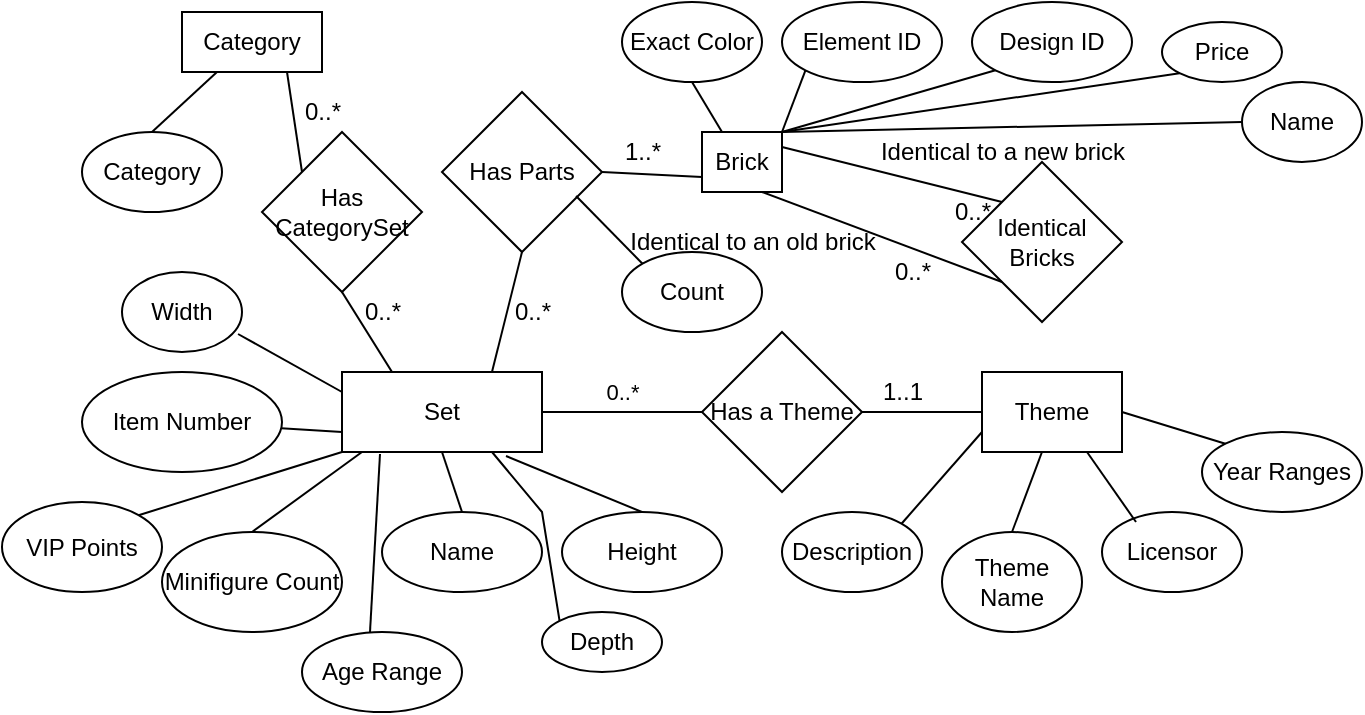 <mxfile version="15.5.4" type="github"><diagram id="MXnrEwjlXzX5m4s42iWp" name="Page-1"><mxGraphModel dx="1186" dy="812" grid="1" gridSize="10" guides="1" tooltips="1" connect="1" arrows="1" fold="1" page="1" pageScale="1" pageWidth="1169" pageHeight="827" math="0" shadow="0"><root><mxCell id="0"/><mxCell id="1" parent="0"/><mxCell id="J2T7A6oezTEe5UaV14du-42" value="Set" style="rounded=0;whiteSpace=wrap;html=1;" parent="1" vertex="1"><mxGeometry x="240" y="400" width="100" height="40" as="geometry"/></mxCell><mxCell id="J2T7A6oezTEe5UaV14du-43" value="Item Number" style="ellipse;whiteSpace=wrap;html=1;" parent="1" vertex="1"><mxGeometry x="110" y="400" width="100" height="50" as="geometry"/></mxCell><mxCell id="J2T7A6oezTEe5UaV14du-44" value="" style="endArrow=none;html=1;rounded=0;entryX=0;entryY=0.75;entryDx=0;entryDy=0;" parent="1" source="J2T7A6oezTEe5UaV14du-43" target="J2T7A6oezTEe5UaV14du-42" edge="1"><mxGeometry width="50" height="50" relative="1" as="geometry"><mxPoint x="240" y="500" as="sourcePoint"/><mxPoint x="290" y="450" as="targetPoint"/></mxGeometry></mxCell><mxCell id="J2T7A6oezTEe5UaV14du-45" value="Minifigure Count" style="ellipse;whiteSpace=wrap;html=1;" parent="1" vertex="1"><mxGeometry x="150" y="480" width="90" height="50" as="geometry"/></mxCell><mxCell id="J2T7A6oezTEe5UaV14du-47" value="" style="endArrow=none;html=1;rounded=0;exitX=0.5;exitY=0;exitDx=0;exitDy=0;" parent="1" source="J2T7A6oezTEe5UaV14du-45" edge="1"><mxGeometry width="50" height="50" relative="1" as="geometry"><mxPoint x="200" y="500" as="sourcePoint"/><mxPoint x="250" y="440" as="targetPoint"/></mxGeometry></mxCell><mxCell id="J2T7A6oezTEe5UaV14du-48" value="Name" style="ellipse;whiteSpace=wrap;html=1;" parent="1" vertex="1"><mxGeometry x="260" y="470" width="80" height="40" as="geometry"/></mxCell><mxCell id="J2T7A6oezTEe5UaV14du-49" value="" style="endArrow=none;html=1;rounded=0;entryX=0.5;entryY=1;entryDx=0;entryDy=0;exitX=0.5;exitY=0;exitDx=0;exitDy=0;" parent="1" source="J2T7A6oezTEe5UaV14du-48" target="J2T7A6oezTEe5UaV14du-42" edge="1"><mxGeometry width="50" height="50" relative="1" as="geometry"><mxPoint x="260" y="490" as="sourcePoint"/><mxPoint x="310" y="440" as="targetPoint"/></mxGeometry></mxCell><mxCell id="J2T7A6oezTEe5UaV14du-50" value="Height" style="ellipse;whiteSpace=wrap;html=1;" parent="1" vertex="1"><mxGeometry x="350" y="470" width="80" height="40" as="geometry"/></mxCell><mxCell id="J2T7A6oezTEe5UaV14du-51" value="" style="endArrow=none;html=1;rounded=0;entryX=0.82;entryY=1.05;entryDx=0;entryDy=0;entryPerimeter=0;exitX=0.5;exitY=0;exitDx=0;exitDy=0;" parent="1" source="J2T7A6oezTEe5UaV14du-50" target="J2T7A6oezTEe5UaV14du-42" edge="1"><mxGeometry width="50" height="50" relative="1" as="geometry"><mxPoint x="370" y="470" as="sourcePoint"/><mxPoint x="420" y="420" as="targetPoint"/></mxGeometry></mxCell><mxCell id="J2T7A6oezTEe5UaV14du-52" value="Age Range" style="ellipse;whiteSpace=wrap;html=1;" parent="1" vertex="1"><mxGeometry x="220" y="530" width="80" height="40" as="geometry"/></mxCell><mxCell id="J2T7A6oezTEe5UaV14du-53" value="" style="endArrow=none;html=1;rounded=0;entryX=0.19;entryY=1.025;entryDx=0;entryDy=0;entryPerimeter=0;exitX=0.425;exitY=0;exitDx=0;exitDy=0;exitPerimeter=0;" parent="1" source="J2T7A6oezTEe5UaV14du-52" target="J2T7A6oezTEe5UaV14du-42" edge="1"><mxGeometry width="50" height="50" relative="1" as="geometry"><mxPoint x="230" y="530" as="sourcePoint"/><mxPoint x="280" y="480" as="targetPoint"/></mxGeometry></mxCell><mxCell id="J2T7A6oezTEe5UaV14du-54" value="Depth" style="ellipse;whiteSpace=wrap;html=1;" parent="1" vertex="1"><mxGeometry x="340" y="520" width="60" height="30" as="geometry"/></mxCell><mxCell id="J2T7A6oezTEe5UaV14du-55" value="" style="endArrow=none;html=1;rounded=0;entryX=0.75;entryY=1;entryDx=0;entryDy=0;exitX=0;exitY=0;exitDx=0;exitDy=0;" parent="1" source="J2T7A6oezTEe5UaV14du-54" target="J2T7A6oezTEe5UaV14du-42" edge="1"><mxGeometry width="50" height="50" relative="1" as="geometry"><mxPoint x="340" y="530" as="sourcePoint"/><mxPoint x="390" y="480" as="targetPoint"/><Array as="points"><mxPoint x="340" y="470"/></Array></mxGeometry></mxCell><mxCell id="J2T7A6oezTEe5UaV14du-56" value="VIP Points" style="ellipse;whiteSpace=wrap;html=1;" parent="1" vertex="1"><mxGeometry x="70" y="465" width="80" height="45" as="geometry"/></mxCell><mxCell id="J2T7A6oezTEe5UaV14du-57" value="" style="endArrow=none;html=1;rounded=0;entryX=0;entryY=1;entryDx=0;entryDy=0;exitX=1;exitY=0;exitDx=0;exitDy=0;" parent="1" source="J2T7A6oezTEe5UaV14du-56" target="J2T7A6oezTEe5UaV14du-42" edge="1"><mxGeometry width="50" height="50" relative="1" as="geometry"><mxPoint x="140" y="480" as="sourcePoint"/><mxPoint x="170" y="460" as="targetPoint"/></mxGeometry></mxCell><mxCell id="J2T7A6oezTEe5UaV14du-58" value="Has a Theme" style="rhombus;whiteSpace=wrap;html=1;" parent="1" vertex="1"><mxGeometry x="420" y="380" width="80" height="80" as="geometry"/></mxCell><mxCell id="J2T7A6oezTEe5UaV14du-59" value="" style="endArrow=none;html=1;rounded=0;exitX=1;exitY=0.5;exitDx=0;exitDy=0;" parent="1" source="J2T7A6oezTEe5UaV14du-42" edge="1"><mxGeometry width="50" height="50" relative="1" as="geometry"><mxPoint x="360" y="440" as="sourcePoint"/><mxPoint x="420" y="420" as="targetPoint"/></mxGeometry></mxCell><mxCell id="J2T7A6oezTEe5UaV14du-61" value="0..*" style="edgeLabel;html=1;align=center;verticalAlign=middle;resizable=0;points=[];" parent="J2T7A6oezTEe5UaV14du-59" vertex="1" connectable="0"><mxGeometry x="-0.123" y="-5" relative="1" as="geometry"><mxPoint x="5" y="-15" as="offset"/></mxGeometry></mxCell><mxCell id="J2T7A6oezTEe5UaV14du-63" value="" style="endArrow=none;html=1;rounded=0;" parent="1" edge="1"><mxGeometry width="50" height="50" relative="1" as="geometry"><mxPoint x="500" y="420" as="sourcePoint"/><mxPoint x="560" y="420" as="targetPoint"/></mxGeometry></mxCell><mxCell id="J2T7A6oezTEe5UaV14du-64" value="1..1" style="text;html=1;align=center;verticalAlign=middle;resizable=0;points=[];autosize=1;strokeColor=none;fillColor=none;" parent="1" vertex="1"><mxGeometry x="500" y="400" width="40" height="20" as="geometry"/></mxCell><mxCell id="J2T7A6oezTEe5UaV14du-66" value="Theme" style="rounded=0;whiteSpace=wrap;html=1;" parent="1" vertex="1"><mxGeometry x="560" y="400" width="70" height="40" as="geometry"/></mxCell><mxCell id="J2T7A6oezTEe5UaV14du-67" value="Theme Name" style="ellipse;whiteSpace=wrap;html=1;" parent="1" vertex="1"><mxGeometry x="540" y="480" width="70" height="50" as="geometry"/></mxCell><mxCell id="J2T7A6oezTEe5UaV14du-68" value="" style="endArrow=none;html=1;rounded=0;exitX=0.5;exitY=0;exitDx=0;exitDy=0;" parent="1" source="J2T7A6oezTEe5UaV14du-67" edge="1"><mxGeometry width="50" height="50" relative="1" as="geometry"><mxPoint x="540" y="480" as="sourcePoint"/><mxPoint x="590" y="440" as="targetPoint"/></mxGeometry></mxCell><mxCell id="J2T7A6oezTEe5UaV14du-69" value="Description" style="ellipse;whiteSpace=wrap;html=1;" parent="1" vertex="1"><mxGeometry x="460" y="470" width="70" height="40" as="geometry"/></mxCell><mxCell id="J2T7A6oezTEe5UaV14du-70" value="Width" style="ellipse;whiteSpace=wrap;html=1;" parent="1" vertex="1"><mxGeometry x="130" y="350" width="60" height="40" as="geometry"/></mxCell><mxCell id="J2T7A6oezTEe5UaV14du-71" value="" style="endArrow=none;html=1;rounded=0;entryX=0;entryY=0.25;entryDx=0;entryDy=0;exitX=0.967;exitY=0.775;exitDx=0;exitDy=0;exitPerimeter=0;" parent="1" source="J2T7A6oezTEe5UaV14du-70" target="J2T7A6oezTEe5UaV14du-42" edge="1"><mxGeometry width="50" height="50" relative="1" as="geometry"><mxPoint x="180" y="380" as="sourcePoint"/><mxPoint x="230" y="330" as="targetPoint"/></mxGeometry></mxCell><mxCell id="J2T7A6oezTEe5UaV14du-72" value="" style="endArrow=none;html=1;rounded=0;entryX=0;entryY=0.75;entryDx=0;entryDy=0;exitX=1;exitY=0;exitDx=0;exitDy=0;" parent="1" source="J2T7A6oezTEe5UaV14du-69" target="J2T7A6oezTEe5UaV14du-66" edge="1"><mxGeometry width="50" height="50" relative="1" as="geometry"><mxPoint x="510" y="490" as="sourcePoint"/><mxPoint x="560" y="440" as="targetPoint"/></mxGeometry></mxCell><mxCell id="J2T7A6oezTEe5UaV14du-73" value="Licensor" style="ellipse;whiteSpace=wrap;html=1;" parent="1" vertex="1"><mxGeometry x="620" y="470" width="70" height="40" as="geometry"/></mxCell><mxCell id="J2T7A6oezTEe5UaV14du-74" value="" style="endArrow=none;html=1;rounded=0;entryX=0.75;entryY=1;entryDx=0;entryDy=0;exitX=0.243;exitY=0.125;exitDx=0;exitDy=0;exitPerimeter=0;" parent="1" source="J2T7A6oezTEe5UaV14du-73" target="J2T7A6oezTEe5UaV14du-66" edge="1"><mxGeometry width="50" height="50" relative="1" as="geometry"><mxPoint x="650" y="470" as="sourcePoint"/><mxPoint x="700" y="420" as="targetPoint"/></mxGeometry></mxCell><mxCell id="J2T7A6oezTEe5UaV14du-75" value="Year Ranges" style="ellipse;whiteSpace=wrap;html=1;" parent="1" vertex="1"><mxGeometry x="670" y="430" width="80" height="40" as="geometry"/></mxCell><mxCell id="J2T7A6oezTEe5UaV14du-76" value="" style="endArrow=none;html=1;rounded=0;entryX=1;entryY=0.5;entryDx=0;entryDy=0;exitX=0;exitY=0;exitDx=0;exitDy=0;" parent="1" source="J2T7A6oezTEe5UaV14du-75" target="J2T7A6oezTEe5UaV14du-66" edge="1"><mxGeometry width="50" height="50" relative="1" as="geometry"><mxPoint x="660" y="430" as="sourcePoint"/><mxPoint x="710" y="380" as="targetPoint"/></mxGeometry></mxCell><mxCell id="J2T7A6oezTEe5UaV14du-77" value="Has CategorySet" style="rhombus;whiteSpace=wrap;html=1;" parent="1" vertex="1"><mxGeometry x="200" y="280" width="80" height="80" as="geometry"/></mxCell><mxCell id="J2T7A6oezTEe5UaV14du-78" value="Has Parts" style="rhombus;whiteSpace=wrap;html=1;" parent="1" vertex="1"><mxGeometry x="290" y="260" width="80" height="80" as="geometry"/></mxCell><mxCell id="J2T7A6oezTEe5UaV14du-79" value="" style="endArrow=none;html=1;rounded=0;entryX=0.5;entryY=1;entryDx=0;entryDy=0;exitX=0.25;exitY=0;exitDx=0;exitDy=0;" parent="1" source="J2T7A6oezTEe5UaV14du-42" target="J2T7A6oezTEe5UaV14du-77" edge="1"><mxGeometry width="50" height="50" relative="1" as="geometry"><mxPoint x="260" y="400" as="sourcePoint"/><mxPoint x="310" y="350" as="targetPoint"/></mxGeometry></mxCell><mxCell id="J2T7A6oezTEe5UaV14du-81" value="Category" style="rounded=0;whiteSpace=wrap;html=1;" parent="1" vertex="1"><mxGeometry x="160" y="220" width="70" height="30" as="geometry"/></mxCell><mxCell id="J2T7A6oezTEe5UaV14du-82" value="" style="endArrow=none;html=1;rounded=0;entryX=0.75;entryY=1;entryDx=0;entryDy=0;exitX=0;exitY=0;exitDx=0;exitDy=0;" parent="1" source="J2T7A6oezTEe5UaV14du-77" target="J2T7A6oezTEe5UaV14du-81" edge="1"><mxGeometry width="50" height="50" relative="1" as="geometry"><mxPoint x="180" y="310" as="sourcePoint"/><mxPoint x="230" y="260" as="targetPoint"/></mxGeometry></mxCell><mxCell id="J2T7A6oezTEe5UaV14du-83" value="Category" style="ellipse;whiteSpace=wrap;html=1;" parent="1" vertex="1"><mxGeometry x="110" y="280" width="70" height="40" as="geometry"/></mxCell><mxCell id="J2T7A6oezTEe5UaV14du-84" value="" style="endArrow=none;html=1;rounded=0;entryX=0.25;entryY=1;entryDx=0;entryDy=0;exitX=0.5;exitY=0;exitDx=0;exitDy=0;" parent="1" source="J2T7A6oezTEe5UaV14du-83" target="J2T7A6oezTEe5UaV14du-81" edge="1"><mxGeometry width="50" height="50" relative="1" as="geometry"><mxPoint x="140" y="280" as="sourcePoint"/><mxPoint x="170" y="250" as="targetPoint"/></mxGeometry></mxCell><mxCell id="J2T7A6oezTEe5UaV14du-85" value="0..*" style="text;html=1;align=center;verticalAlign=middle;resizable=0;points=[];autosize=1;strokeColor=none;fillColor=none;" parent="1" vertex="1"><mxGeometry x="245" y="360" width="30" height="20" as="geometry"/></mxCell><mxCell id="J2T7A6oezTEe5UaV14du-86" value="0..*" style="text;html=1;align=center;verticalAlign=middle;resizable=0;points=[];autosize=1;strokeColor=none;fillColor=none;" parent="1" vertex="1"><mxGeometry x="215" y="260" width="30" height="20" as="geometry"/></mxCell><mxCell id="J2T7A6oezTEe5UaV14du-87" value="" style="endArrow=none;html=1;rounded=0;entryX=0.5;entryY=1;entryDx=0;entryDy=0;exitX=0.75;exitY=0;exitDx=0;exitDy=0;" parent="1" source="J2T7A6oezTEe5UaV14du-42" target="J2T7A6oezTEe5UaV14du-78" edge="1"><mxGeometry width="50" height="50" relative="1" as="geometry"><mxPoint x="310" y="400" as="sourcePoint"/><mxPoint x="360" y="350" as="targetPoint"/></mxGeometry></mxCell><mxCell id="J2T7A6oezTEe5UaV14du-88" value="0..*" style="text;html=1;align=center;verticalAlign=middle;resizable=0;points=[];autosize=1;strokeColor=none;fillColor=none;" parent="1" vertex="1"><mxGeometry x="320" y="360" width="30" height="20" as="geometry"/></mxCell><mxCell id="J2T7A6oezTEe5UaV14du-89" value="Count" style="ellipse;whiteSpace=wrap;html=1;" parent="1" vertex="1"><mxGeometry x="380" y="340" width="70" height="40" as="geometry"/></mxCell><mxCell id="J2T7A6oezTEe5UaV14du-90" value="" style="endArrow=none;html=1;rounded=0;entryX=0.838;entryY=0.65;entryDx=0;entryDy=0;entryPerimeter=0;exitX=0;exitY=0;exitDx=0;exitDy=0;" parent="1" source="J2T7A6oezTEe5UaV14du-89" target="J2T7A6oezTEe5UaV14du-78" edge="1"><mxGeometry width="50" height="50" relative="1" as="geometry"><mxPoint x="350" y="370" as="sourcePoint"/><mxPoint x="400" y="320" as="targetPoint"/></mxGeometry></mxCell><mxCell id="J2T7A6oezTEe5UaV14du-91" value="Brick" style="rounded=0;whiteSpace=wrap;html=1;" parent="1" vertex="1"><mxGeometry x="420" y="280" width="40" height="30" as="geometry"/></mxCell><mxCell id="J2T7A6oezTEe5UaV14du-92" value="" style="endArrow=none;html=1;rounded=0;entryX=0;entryY=0.75;entryDx=0;entryDy=0;" parent="1" target="J2T7A6oezTEe5UaV14du-91" edge="1"><mxGeometry width="50" height="50" relative="1" as="geometry"><mxPoint x="370" y="300" as="sourcePoint"/><mxPoint x="410" y="300" as="targetPoint"/></mxGeometry></mxCell><mxCell id="J2T7A6oezTEe5UaV14du-93" value="Exact Color" style="ellipse;whiteSpace=wrap;html=1;" parent="1" vertex="1"><mxGeometry x="380" y="215" width="70" height="40" as="geometry"/></mxCell><mxCell id="J2T7A6oezTEe5UaV14du-94" value="Element ID" style="ellipse;whiteSpace=wrap;html=1;" parent="1" vertex="1"><mxGeometry x="460" y="215" width="80" height="40" as="geometry"/></mxCell><mxCell id="J2T7A6oezTEe5UaV14du-95" value="Design ID" style="ellipse;whiteSpace=wrap;html=1;" parent="1" vertex="1"><mxGeometry x="555" y="215" width="80" height="40" as="geometry"/></mxCell><mxCell id="J2T7A6oezTEe5UaV14du-96" value="Price" style="ellipse;whiteSpace=wrap;html=1;" parent="1" vertex="1"><mxGeometry x="650" y="225" width="60" height="30" as="geometry"/></mxCell><mxCell id="J2T7A6oezTEe5UaV14du-97" value="Name" style="ellipse;whiteSpace=wrap;html=1;" parent="1" vertex="1"><mxGeometry x="690" y="255" width="60" height="40" as="geometry"/></mxCell><mxCell id="J2T7A6oezTEe5UaV14du-98" value="Identical&lt;br&gt;Bricks" style="rhombus;whiteSpace=wrap;html=1;" parent="1" vertex="1"><mxGeometry x="550" y="295" width="80" height="80" as="geometry"/></mxCell><mxCell id="J2T7A6oezTEe5UaV14du-99" value="" style="endArrow=none;html=1;rounded=0;entryX=0.5;entryY=1;entryDx=0;entryDy=0;" parent="1" target="J2T7A6oezTEe5UaV14du-93" edge="1"><mxGeometry width="50" height="50" relative="1" as="geometry"><mxPoint x="430" y="280" as="sourcePoint"/><mxPoint x="500" y="260" as="targetPoint"/></mxGeometry></mxCell><mxCell id="J2T7A6oezTEe5UaV14du-100" value="" style="endArrow=none;html=1;rounded=0;entryX=1;entryY=0.25;entryDx=0;entryDy=0;exitX=0;exitY=0;exitDx=0;exitDy=0;" parent="1" source="J2T7A6oezTEe5UaV14du-98" target="J2T7A6oezTEe5UaV14du-91" edge="1"><mxGeometry width="50" height="50" relative="1" as="geometry"><mxPoint x="520" y="340" as="sourcePoint"/><mxPoint x="570" y="290" as="targetPoint"/></mxGeometry></mxCell><mxCell id="J2T7A6oezTEe5UaV14du-101" value="" style="endArrow=none;html=1;rounded=0;entryX=0;entryY=1;entryDx=0;entryDy=0;exitX=0.75;exitY=1;exitDx=0;exitDy=0;" parent="1" source="J2T7A6oezTEe5UaV14du-91" target="J2T7A6oezTEe5UaV14du-98" edge="1"><mxGeometry width="50" height="50" relative="1" as="geometry"><mxPoint x="500" y="400" as="sourcePoint"/><mxPoint x="550" y="350" as="targetPoint"/></mxGeometry></mxCell><mxCell id="J2T7A6oezTEe5UaV14du-102" value="" style="endArrow=none;html=1;rounded=0;exitX=1;exitY=0;exitDx=0;exitDy=0;entryX=0;entryY=1;entryDx=0;entryDy=0;" parent="1" source="J2T7A6oezTEe5UaV14du-91" target="J2T7A6oezTEe5UaV14du-94" edge="1"><mxGeometry width="50" height="50" relative="1" as="geometry"><mxPoint x="530" y="300" as="sourcePoint"/><mxPoint x="580" y="250" as="targetPoint"/></mxGeometry></mxCell><mxCell id="J2T7A6oezTEe5UaV14du-103" value="" style="endArrow=none;html=1;rounded=0;exitX=1;exitY=0;exitDx=0;exitDy=0;entryX=0;entryY=1;entryDx=0;entryDy=0;" parent="1" source="J2T7A6oezTEe5UaV14du-91" target="J2T7A6oezTEe5UaV14du-95" edge="1"><mxGeometry width="50" height="50" relative="1" as="geometry"><mxPoint x="500" y="300" as="sourcePoint"/><mxPoint x="550" y="250" as="targetPoint"/></mxGeometry></mxCell><mxCell id="J2T7A6oezTEe5UaV14du-104" value="" style="endArrow=none;html=1;rounded=0;exitX=1;exitY=0;exitDx=0;exitDy=0;entryX=0;entryY=1;entryDx=0;entryDy=0;" parent="1" source="J2T7A6oezTEe5UaV14du-91" target="J2T7A6oezTEe5UaV14du-96" edge="1"><mxGeometry width="50" height="50" relative="1" as="geometry"><mxPoint x="550" y="310" as="sourcePoint"/><mxPoint x="600" y="260" as="targetPoint"/></mxGeometry></mxCell><mxCell id="J2T7A6oezTEe5UaV14du-105" value="" style="endArrow=none;html=1;rounded=0;entryX=0;entryY=0.5;entryDx=0;entryDy=0;exitX=1;exitY=0;exitDx=0;exitDy=0;" parent="1" source="J2T7A6oezTEe5UaV14du-91" target="J2T7A6oezTEe5UaV14du-97" edge="1"><mxGeometry width="50" height="50" relative="1" as="geometry"><mxPoint x="520" y="320" as="sourcePoint"/><mxPoint x="570" y="270" as="targetPoint"/></mxGeometry></mxCell><mxCell id="J2T7A6oezTEe5UaV14du-106" value="1..*" style="text;html=1;align=center;verticalAlign=middle;resizable=0;points=[];autosize=1;strokeColor=none;fillColor=none;" parent="1" vertex="1"><mxGeometry x="375" y="280" width="30" height="20" as="geometry"/></mxCell><mxCell id="J2T7A6oezTEe5UaV14du-107" value="0..*" style="text;html=1;align=center;verticalAlign=middle;resizable=0;points=[];autosize=1;strokeColor=none;fillColor=none;" parent="1" vertex="1"><mxGeometry x="540" y="310" width="30" height="20" as="geometry"/></mxCell><mxCell id="J2T7A6oezTEe5UaV14du-108" value="0..*" style="text;html=1;align=center;verticalAlign=middle;resizable=0;points=[];autosize=1;strokeColor=none;fillColor=none;" parent="1" vertex="1"><mxGeometry x="510" y="340" width="30" height="20" as="geometry"/></mxCell><mxCell id="J2T7A6oezTEe5UaV14du-109" value="Identical to a new brick" style="text;html=1;align=center;verticalAlign=middle;resizable=0;points=[];autosize=1;strokeColor=none;fillColor=none;" parent="1" vertex="1"><mxGeometry x="500" y="280" width="140" height="20" as="geometry"/></mxCell><mxCell id="J2T7A6oezTEe5UaV14du-110" value="Identical to an old brick" style="text;html=1;align=center;verticalAlign=middle;resizable=0;points=[];autosize=1;strokeColor=none;fillColor=none;" parent="1" vertex="1"><mxGeometry x="375" y="325" width="140" height="20" as="geometry"/></mxCell></root></mxGraphModel></diagram></mxfile>